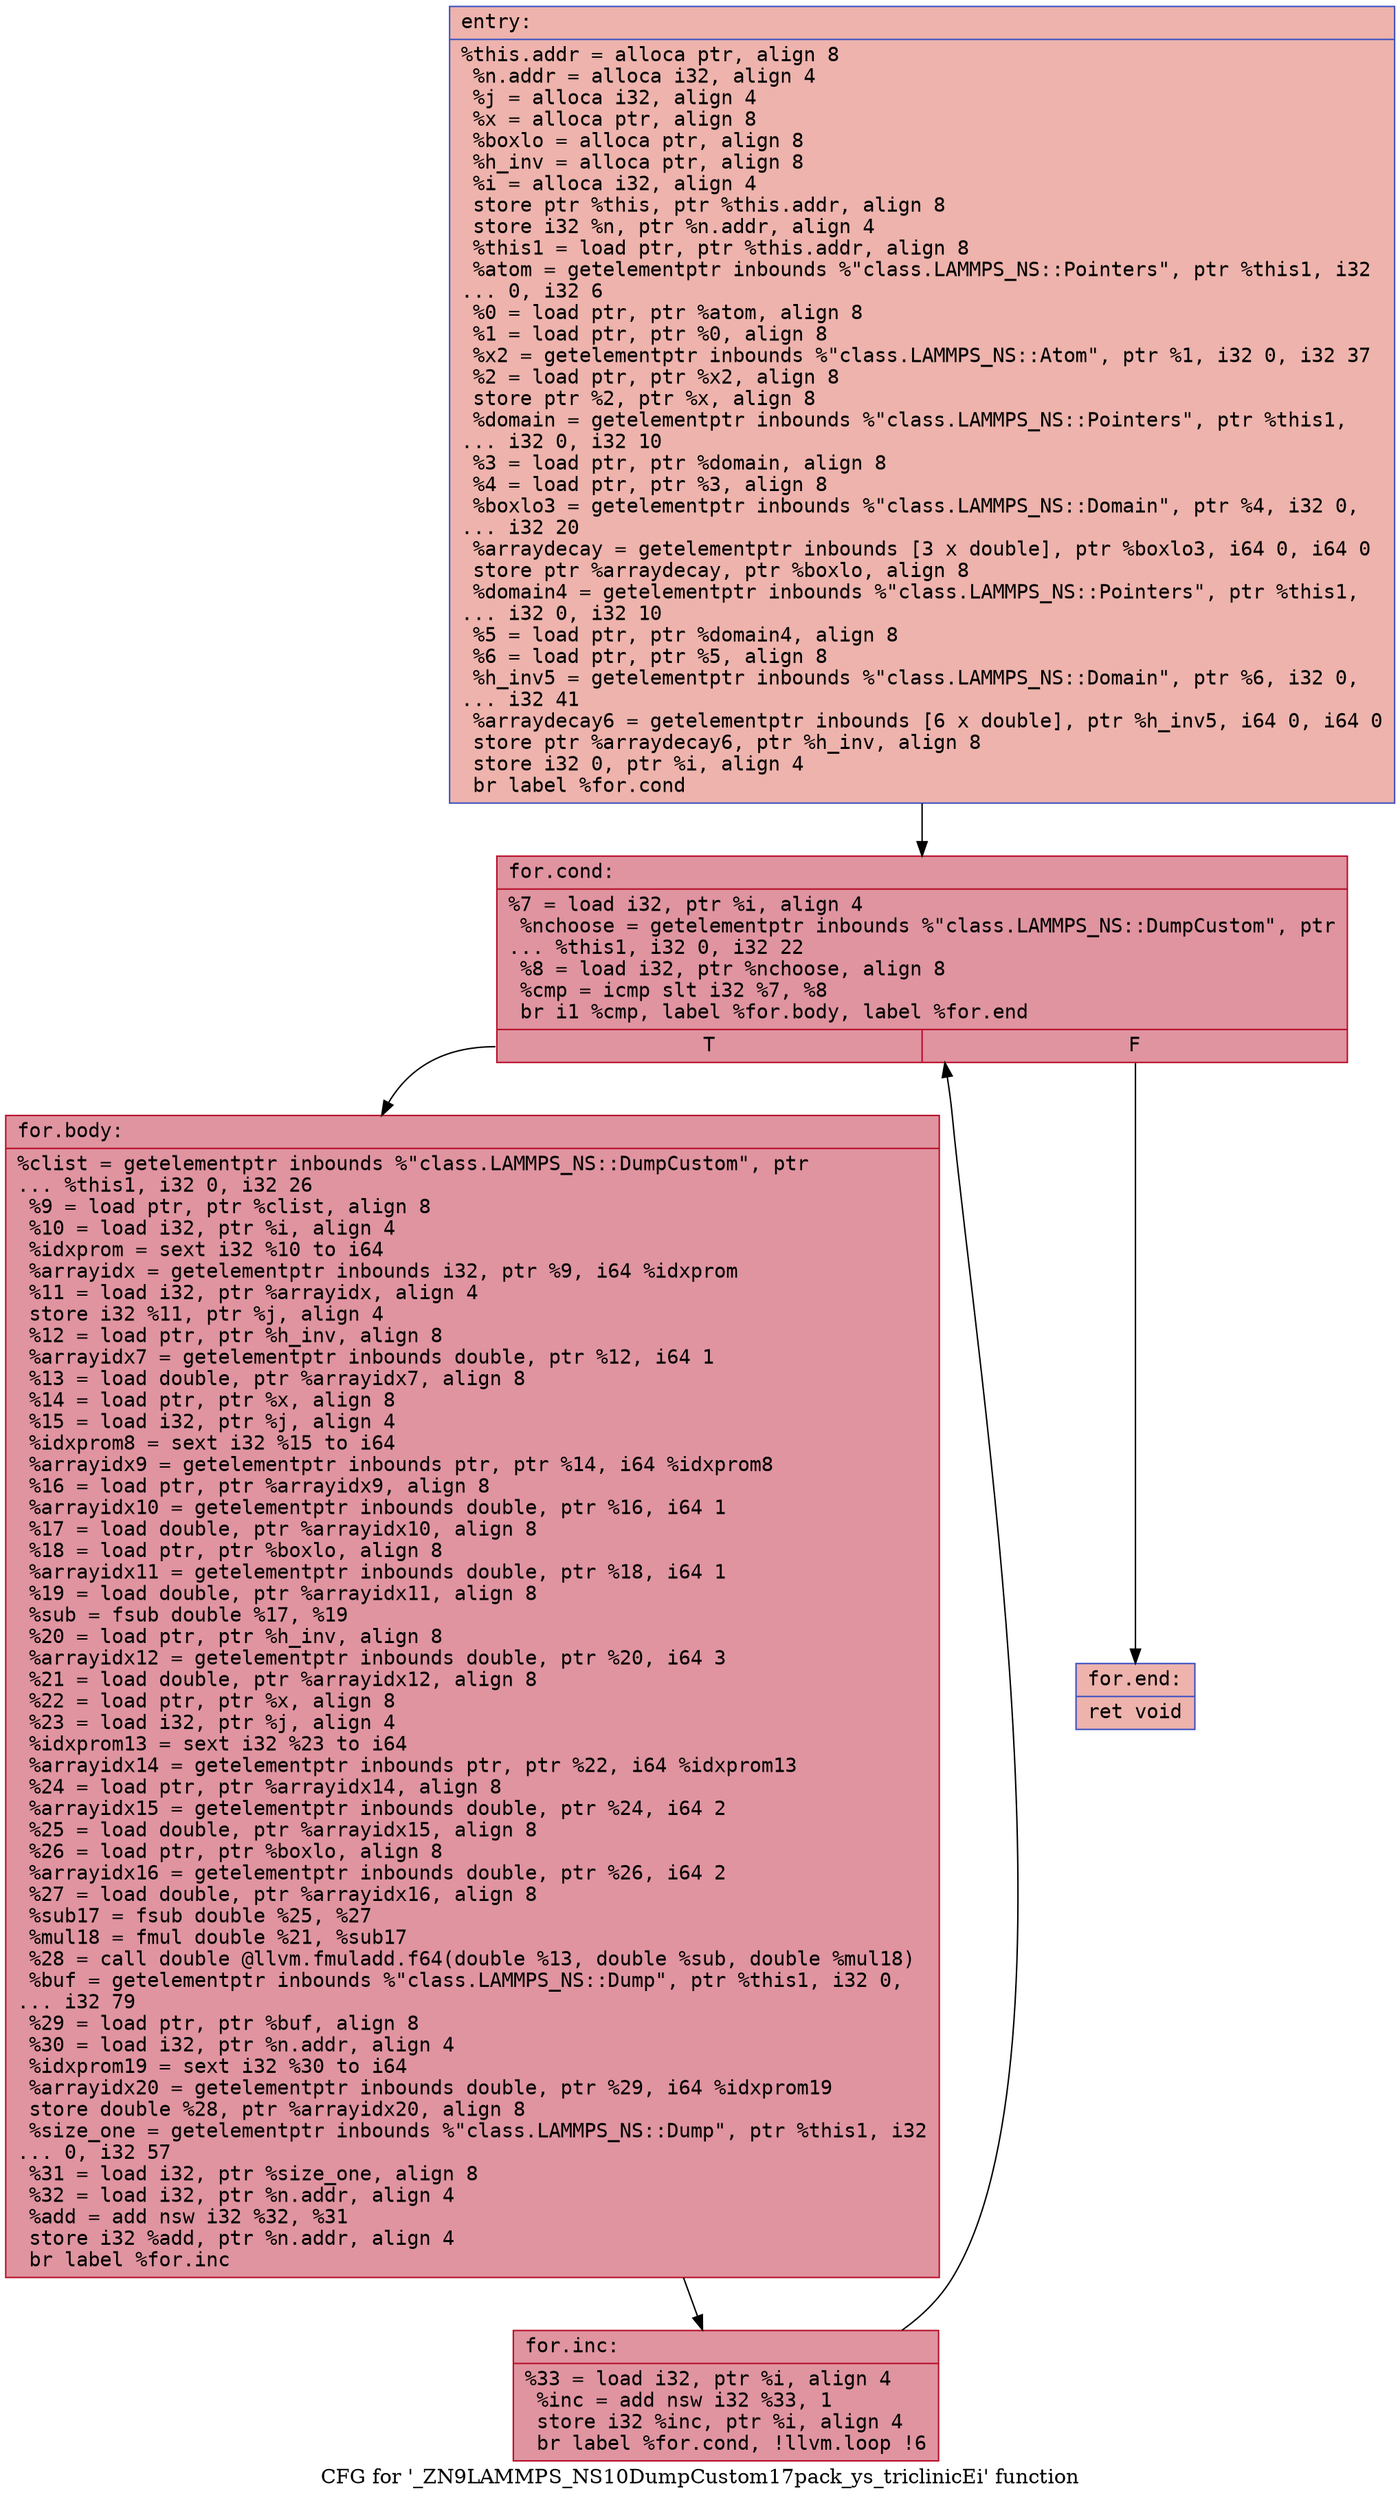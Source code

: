 digraph "CFG for '_ZN9LAMMPS_NS10DumpCustom17pack_ys_triclinicEi' function" {
	label="CFG for '_ZN9LAMMPS_NS10DumpCustom17pack_ys_triclinicEi' function";

	Node0x55d03a878cb0 [shape=record,color="#3d50c3ff", style=filled, fillcolor="#d6524470" fontname="Courier",label="{entry:\l|  %this.addr = alloca ptr, align 8\l  %n.addr = alloca i32, align 4\l  %j = alloca i32, align 4\l  %x = alloca ptr, align 8\l  %boxlo = alloca ptr, align 8\l  %h_inv = alloca ptr, align 8\l  %i = alloca i32, align 4\l  store ptr %this, ptr %this.addr, align 8\l  store i32 %n, ptr %n.addr, align 4\l  %this1 = load ptr, ptr %this.addr, align 8\l  %atom = getelementptr inbounds %\"class.LAMMPS_NS::Pointers\", ptr %this1, i32\l... 0, i32 6\l  %0 = load ptr, ptr %atom, align 8\l  %1 = load ptr, ptr %0, align 8\l  %x2 = getelementptr inbounds %\"class.LAMMPS_NS::Atom\", ptr %1, i32 0, i32 37\l  %2 = load ptr, ptr %x2, align 8\l  store ptr %2, ptr %x, align 8\l  %domain = getelementptr inbounds %\"class.LAMMPS_NS::Pointers\", ptr %this1,\l... i32 0, i32 10\l  %3 = load ptr, ptr %domain, align 8\l  %4 = load ptr, ptr %3, align 8\l  %boxlo3 = getelementptr inbounds %\"class.LAMMPS_NS::Domain\", ptr %4, i32 0,\l... i32 20\l  %arraydecay = getelementptr inbounds [3 x double], ptr %boxlo3, i64 0, i64 0\l  store ptr %arraydecay, ptr %boxlo, align 8\l  %domain4 = getelementptr inbounds %\"class.LAMMPS_NS::Pointers\", ptr %this1,\l... i32 0, i32 10\l  %5 = load ptr, ptr %domain4, align 8\l  %6 = load ptr, ptr %5, align 8\l  %h_inv5 = getelementptr inbounds %\"class.LAMMPS_NS::Domain\", ptr %6, i32 0,\l... i32 41\l  %arraydecay6 = getelementptr inbounds [6 x double], ptr %h_inv5, i64 0, i64 0\l  store ptr %arraydecay6, ptr %h_inv, align 8\l  store i32 0, ptr %i, align 4\l  br label %for.cond\l}"];
	Node0x55d03a878cb0 -> Node0x55d03a87a170[tooltip="entry -> for.cond\nProbability 100.00%" ];
	Node0x55d03a87a170 [shape=record,color="#b70d28ff", style=filled, fillcolor="#b70d2870" fontname="Courier",label="{for.cond:\l|  %7 = load i32, ptr %i, align 4\l  %nchoose = getelementptr inbounds %\"class.LAMMPS_NS::DumpCustom\", ptr\l... %this1, i32 0, i32 22\l  %8 = load i32, ptr %nchoose, align 8\l  %cmp = icmp slt i32 %7, %8\l  br i1 %cmp, label %for.body, label %for.end\l|{<s0>T|<s1>F}}"];
	Node0x55d03a87a170:s0 -> Node0x55d03a87a4f0[tooltip="for.cond -> for.body\nProbability 96.88%" ];
	Node0x55d03a87a170:s1 -> Node0x55d03a87a570[tooltip="for.cond -> for.end\nProbability 3.12%" ];
	Node0x55d03a87a4f0 [shape=record,color="#b70d28ff", style=filled, fillcolor="#b70d2870" fontname="Courier",label="{for.body:\l|  %clist = getelementptr inbounds %\"class.LAMMPS_NS::DumpCustom\", ptr\l... %this1, i32 0, i32 26\l  %9 = load ptr, ptr %clist, align 8\l  %10 = load i32, ptr %i, align 4\l  %idxprom = sext i32 %10 to i64\l  %arrayidx = getelementptr inbounds i32, ptr %9, i64 %idxprom\l  %11 = load i32, ptr %arrayidx, align 4\l  store i32 %11, ptr %j, align 4\l  %12 = load ptr, ptr %h_inv, align 8\l  %arrayidx7 = getelementptr inbounds double, ptr %12, i64 1\l  %13 = load double, ptr %arrayidx7, align 8\l  %14 = load ptr, ptr %x, align 8\l  %15 = load i32, ptr %j, align 4\l  %idxprom8 = sext i32 %15 to i64\l  %arrayidx9 = getelementptr inbounds ptr, ptr %14, i64 %idxprom8\l  %16 = load ptr, ptr %arrayidx9, align 8\l  %arrayidx10 = getelementptr inbounds double, ptr %16, i64 1\l  %17 = load double, ptr %arrayidx10, align 8\l  %18 = load ptr, ptr %boxlo, align 8\l  %arrayidx11 = getelementptr inbounds double, ptr %18, i64 1\l  %19 = load double, ptr %arrayidx11, align 8\l  %sub = fsub double %17, %19\l  %20 = load ptr, ptr %h_inv, align 8\l  %arrayidx12 = getelementptr inbounds double, ptr %20, i64 3\l  %21 = load double, ptr %arrayidx12, align 8\l  %22 = load ptr, ptr %x, align 8\l  %23 = load i32, ptr %j, align 4\l  %idxprom13 = sext i32 %23 to i64\l  %arrayidx14 = getelementptr inbounds ptr, ptr %22, i64 %idxprom13\l  %24 = load ptr, ptr %arrayidx14, align 8\l  %arrayidx15 = getelementptr inbounds double, ptr %24, i64 2\l  %25 = load double, ptr %arrayidx15, align 8\l  %26 = load ptr, ptr %boxlo, align 8\l  %arrayidx16 = getelementptr inbounds double, ptr %26, i64 2\l  %27 = load double, ptr %arrayidx16, align 8\l  %sub17 = fsub double %25, %27\l  %mul18 = fmul double %21, %sub17\l  %28 = call double @llvm.fmuladd.f64(double %13, double %sub, double %mul18)\l  %buf = getelementptr inbounds %\"class.LAMMPS_NS::Dump\", ptr %this1, i32 0,\l... i32 79\l  %29 = load ptr, ptr %buf, align 8\l  %30 = load i32, ptr %n.addr, align 4\l  %idxprom19 = sext i32 %30 to i64\l  %arrayidx20 = getelementptr inbounds double, ptr %29, i64 %idxprom19\l  store double %28, ptr %arrayidx20, align 8\l  %size_one = getelementptr inbounds %\"class.LAMMPS_NS::Dump\", ptr %this1, i32\l... 0, i32 57\l  %31 = load i32, ptr %size_one, align 8\l  %32 = load i32, ptr %n.addr, align 4\l  %add = add nsw i32 %32, %31\l  store i32 %add, ptr %n.addr, align 4\l  br label %for.inc\l}"];
	Node0x55d03a87a4f0 -> Node0x55d03a87c5d0[tooltip="for.body -> for.inc\nProbability 100.00%" ];
	Node0x55d03a87c5d0 [shape=record,color="#b70d28ff", style=filled, fillcolor="#b70d2870" fontname="Courier",label="{for.inc:\l|  %33 = load i32, ptr %i, align 4\l  %inc = add nsw i32 %33, 1\l  store i32 %inc, ptr %i, align 4\l  br label %for.cond, !llvm.loop !6\l}"];
	Node0x55d03a87c5d0 -> Node0x55d03a87a170[tooltip="for.inc -> for.cond\nProbability 100.00%" ];
	Node0x55d03a87a570 [shape=record,color="#3d50c3ff", style=filled, fillcolor="#d6524470" fontname="Courier",label="{for.end:\l|  ret void\l}"];
}
